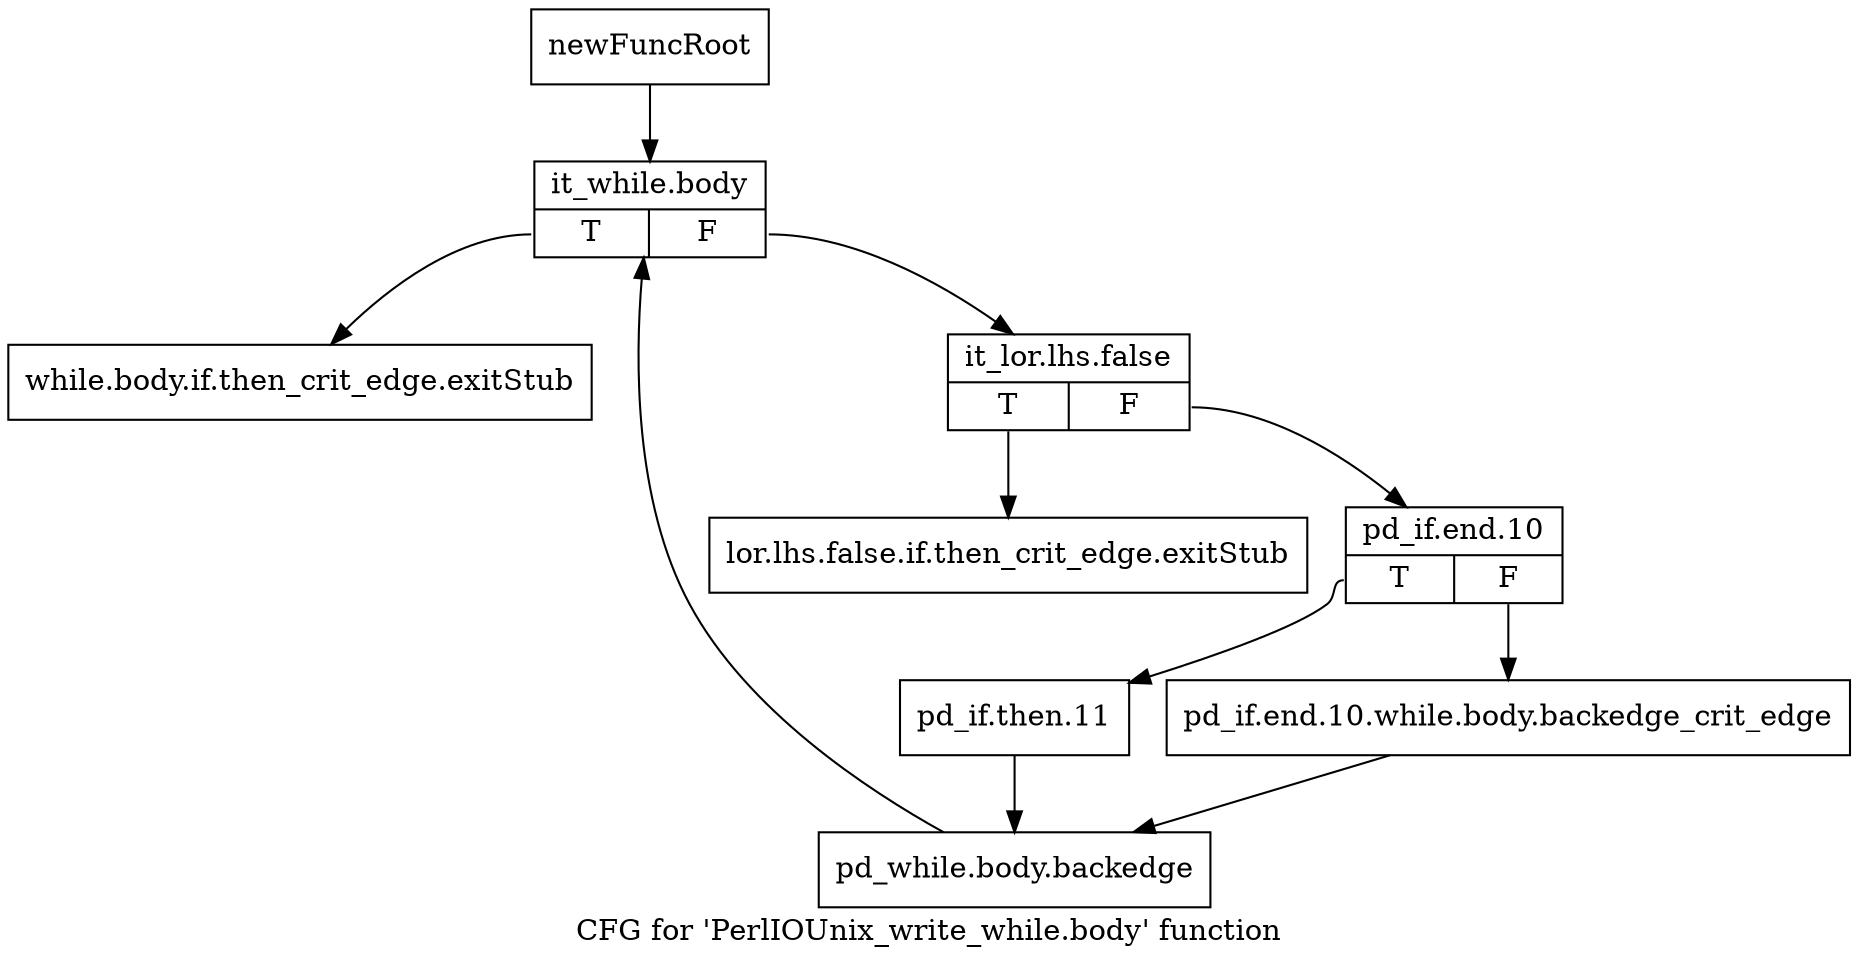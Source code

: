 digraph "CFG for 'PerlIOUnix_write_while.body' function" {
	label="CFG for 'PerlIOUnix_write_while.body' function";

	Node0x4da51d0 [shape=record,label="{newFuncRoot}"];
	Node0x4da51d0 -> Node0x4da52c0;
	Node0x4da5220 [shape=record,label="{while.body.if.then_crit_edge.exitStub}"];
	Node0x4da5270 [shape=record,label="{lor.lhs.false.if.then_crit_edge.exitStub}"];
	Node0x4da52c0 [shape=record,label="{it_while.body|{<s0>T|<s1>F}}"];
	Node0x4da52c0:s0 -> Node0x4da5220;
	Node0x4da52c0:s1 -> Node0x4da5310;
	Node0x4da5310 [shape=record,label="{it_lor.lhs.false|{<s0>T|<s1>F}}"];
	Node0x4da5310:s0 -> Node0x4da5270;
	Node0x4da5310:s1 -> Node0x4da5360;
	Node0x4da5360 [shape=record,label="{pd_if.end.10|{<s0>T|<s1>F}}"];
	Node0x4da5360:s0 -> Node0x4da5400;
	Node0x4da5360:s1 -> Node0x4da53b0;
	Node0x4da53b0 [shape=record,label="{pd_if.end.10.while.body.backedge_crit_edge}"];
	Node0x4da53b0 -> Node0x4da5450;
	Node0x4da5400 [shape=record,label="{pd_if.then.11}"];
	Node0x4da5400 -> Node0x4da5450;
	Node0x4da5450 [shape=record,label="{pd_while.body.backedge}"];
	Node0x4da5450 -> Node0x4da52c0;
}
